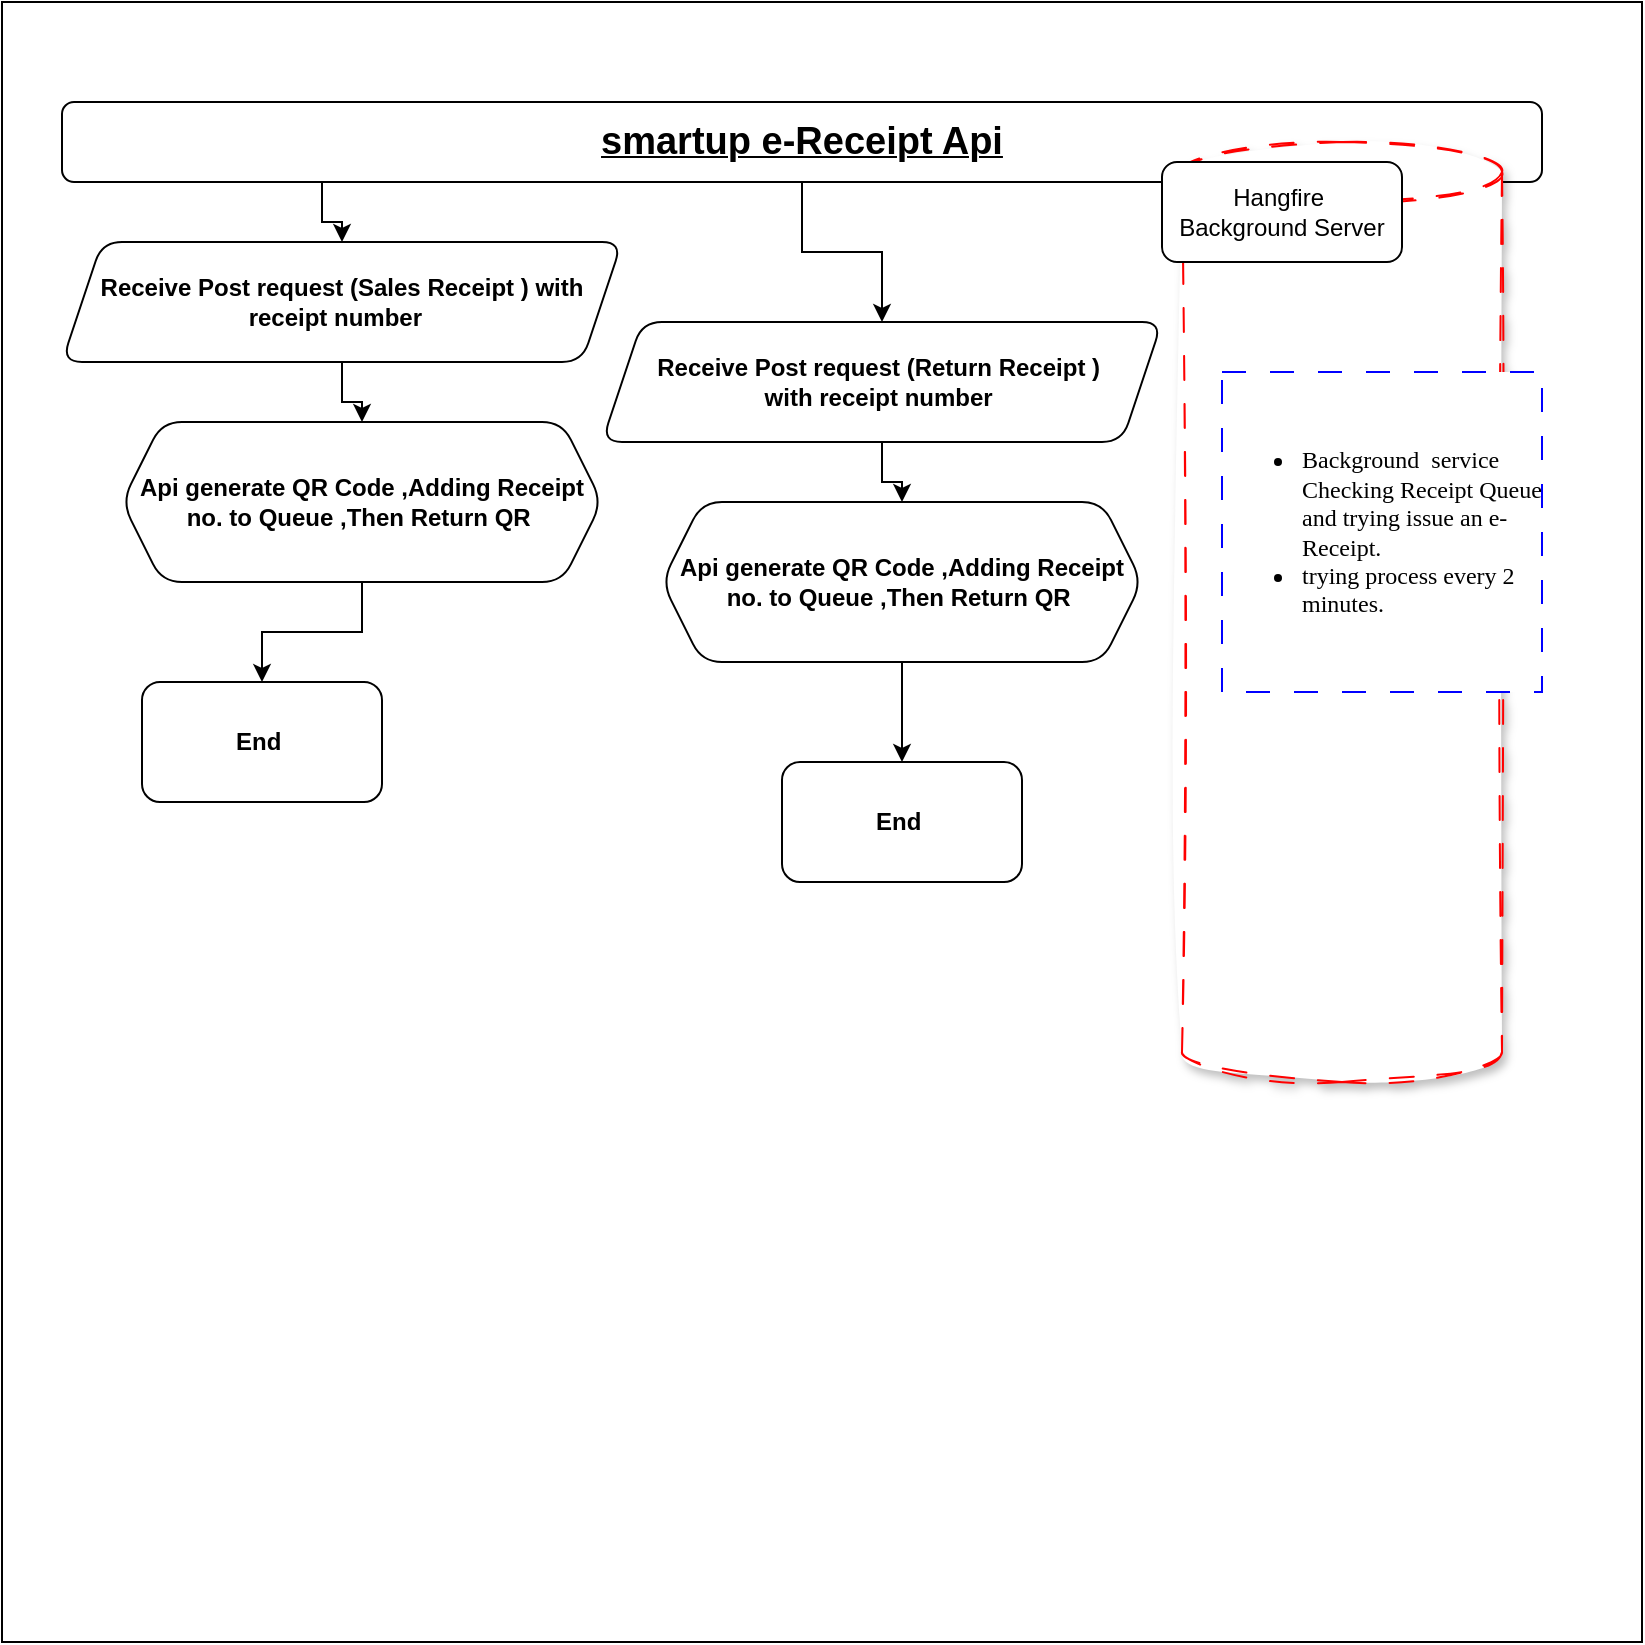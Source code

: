 <mxfile version="21.2.9" type="github">
  <diagram name="Page-1" id="BGKccGhWEu-RSh6Evp2C">
    <mxGraphModel dx="2064" dy="670" grid="1" gridSize="10" guides="1" tooltips="1" connect="1" arrows="1" fold="1" page="1" pageScale="1" pageWidth="850" pageHeight="1100" math="0" shadow="0">
      <root>
        <mxCell id="0" />
        <mxCell id="1" parent="0" />
        <mxCell id="3KkCCoeKIosBSJ4c9KA1-1" value="" style="whiteSpace=wrap;html=1;aspect=fixed;" vertex="1" parent="1">
          <mxGeometry x="-10" y="40" width="820" height="820" as="geometry" />
        </mxCell>
        <mxCell id="3KkCCoeKIosBSJ4c9KA1-6" value="" style="edgeStyle=orthogonalEdgeStyle;rounded=0;orthogonalLoop=1;jettySize=auto;html=1;" edge="1" parent="1" source="3KkCCoeKIosBSJ4c9KA1-2" target="3KkCCoeKIosBSJ4c9KA1-5">
          <mxGeometry relative="1" as="geometry">
            <Array as="points">
              <mxPoint x="150" y="150" />
              <mxPoint x="160" y="150" />
            </Array>
          </mxGeometry>
        </mxCell>
        <mxCell id="3KkCCoeKIosBSJ4c9KA1-2" value="&lt;b&gt;&lt;u&gt;&lt;font style=&quot;font-size: 19px;&quot;&gt;smartup e-Receipt Api&lt;/font&gt;&lt;/u&gt;&lt;/b&gt;" style="rounded=1;whiteSpace=wrap;html=1;align=center;" vertex="1" parent="1">
          <mxGeometry x="20" y="90" width="740" height="40" as="geometry" />
        </mxCell>
        <mxCell id="3KkCCoeKIosBSJ4c9KA1-8" value="" style="edgeStyle=orthogonalEdgeStyle;rounded=0;orthogonalLoop=1;jettySize=auto;html=1;" edge="1" parent="1" source="3KkCCoeKIosBSJ4c9KA1-5" target="3KkCCoeKIosBSJ4c9KA1-7">
          <mxGeometry relative="1" as="geometry" />
        </mxCell>
        <mxCell id="3KkCCoeKIosBSJ4c9KA1-5" value="&lt;b&gt;Receive Post request (Sales Receipt ) with receipt number&amp;nbsp;&amp;nbsp;&lt;/b&gt;" style="shape=parallelogram;perimeter=parallelogramPerimeter;whiteSpace=wrap;html=1;fixedSize=1;rounded=1;" vertex="1" parent="1">
          <mxGeometry x="20" y="160" width="280" height="60" as="geometry" />
        </mxCell>
        <mxCell id="3KkCCoeKIosBSJ4c9KA1-10" value="" style="edgeStyle=orthogonalEdgeStyle;rounded=0;orthogonalLoop=1;jettySize=auto;html=1;" edge="1" parent="1" source="3KkCCoeKIosBSJ4c9KA1-7" target="3KkCCoeKIosBSJ4c9KA1-9">
          <mxGeometry relative="1" as="geometry" />
        </mxCell>
        <mxCell id="3KkCCoeKIosBSJ4c9KA1-7" value="&lt;b&gt;Api generate QR Code ,Adding Receipt no. to Queue ,Then Return QR&amp;nbsp;&lt;/b&gt;" style="shape=hexagon;perimeter=hexagonPerimeter2;whiteSpace=wrap;html=1;fixedSize=1;rounded=1;" vertex="1" parent="1">
          <mxGeometry x="50" y="250" width="240" height="80" as="geometry" />
        </mxCell>
        <mxCell id="3KkCCoeKIosBSJ4c9KA1-9" value="&lt;b&gt;End&amp;nbsp;&lt;/b&gt;" style="whiteSpace=wrap;html=1;rounded=1;" vertex="1" parent="1">
          <mxGeometry x="60" y="380" width="120" height="60" as="geometry" />
        </mxCell>
        <mxCell id="3KkCCoeKIosBSJ4c9KA1-12" value="" style="shape=cylinder3;whiteSpace=wrap;html=1;boundedLbl=1;backgroundOutline=1;size=15;strokeColor=#FF0000;dashed=1;dashPattern=12 12;strokeWidth=1;perimeterSpacing=1;shadow=1;sketch=1;curveFitting=1;jiggle=2;" vertex="1" parent="1">
          <mxGeometry x="580" y="110" width="160" height="470" as="geometry" />
        </mxCell>
        <mxCell id="3KkCCoeKIosBSJ4c9KA1-13" value="Hangfire&amp;nbsp;&lt;br&gt;Background Server&lt;br&gt;" style="rounded=1;whiteSpace=wrap;html=1;" vertex="1" parent="1">
          <mxGeometry x="570" y="120" width="120" height="50" as="geometry" />
        </mxCell>
        <mxCell id="3KkCCoeKIosBSJ4c9KA1-14" value="&lt;ul style=&quot;font-size: 12px;&quot;&gt;&lt;li style=&quot;font-size: 12px;&quot;&gt;Background&amp;nbsp; service Checking Receipt Queue and trying issue an e-Receipt.&lt;/li&gt;&lt;li style=&quot;font-size: 12px;&quot;&gt;trying process every 2 minutes.&amp;nbsp;&lt;/li&gt;&lt;/ul&gt;" style="whiteSpace=wrap;html=1;aspect=fixed;align=left;movable=1;resizable=1;rotatable=1;deletable=1;editable=1;locked=0;connectable=1;spacing=0;fontSize=12;fontFamily=Verdana;dashed=1;dashPattern=12 12;perimeterSpacing=3;strokeWidth=1;strokeColor=#0000FF;" vertex="1" parent="1">
          <mxGeometry x="600" y="225" width="160" height="160" as="geometry" />
        </mxCell>
        <mxCell id="3KkCCoeKIosBSJ4c9KA1-15" value="" style="edgeStyle=orthogonalEdgeStyle;rounded=0;orthogonalLoop=1;jettySize=auto;html=1;" edge="1" parent="1" target="3KkCCoeKIosBSJ4c9KA1-16" source="3KkCCoeKIosBSJ4c9KA1-2">
          <mxGeometry relative="1" as="geometry">
            <mxPoint x="660" y="170" as="sourcePoint" />
          </mxGeometry>
        </mxCell>
        <mxCell id="3KkCCoeKIosBSJ4c9KA1-19" value="" style="edgeStyle=orthogonalEdgeStyle;rounded=0;orthogonalLoop=1;jettySize=auto;html=1;" edge="1" parent="1" source="3KkCCoeKIosBSJ4c9KA1-16" target="3KkCCoeKIosBSJ4c9KA1-17">
          <mxGeometry relative="1" as="geometry" />
        </mxCell>
        <mxCell id="3KkCCoeKIosBSJ4c9KA1-16" value="&lt;b&gt;Receive Post request&lt;/b&gt;&lt;b style=&quot;border-color: var(--border-color);&quot;&gt;&amp;nbsp;(Return Receipt )&amp;nbsp;&lt;/b&gt;&lt;b&gt;&lt;br&gt;&amp;nbsp;with receipt number&amp;nbsp;&amp;nbsp;&lt;/b&gt;" style="shape=parallelogram;perimeter=parallelogramPerimeter;whiteSpace=wrap;html=1;fixedSize=1;rounded=1;" vertex="1" parent="1">
          <mxGeometry x="290" y="200" width="280" height="60" as="geometry" />
        </mxCell>
        <mxCell id="3KkCCoeKIosBSJ4c9KA1-20" value="" style="edgeStyle=orthogonalEdgeStyle;rounded=0;orthogonalLoop=1;jettySize=auto;html=1;" edge="1" parent="1" source="3KkCCoeKIosBSJ4c9KA1-17" target="3KkCCoeKIosBSJ4c9KA1-18">
          <mxGeometry relative="1" as="geometry" />
        </mxCell>
        <mxCell id="3KkCCoeKIosBSJ4c9KA1-17" value="&lt;b&gt;Api generate QR Code ,Adding Receipt no. to Queue ,Then Return QR&amp;nbsp;&lt;/b&gt;" style="shape=hexagon;perimeter=hexagonPerimeter2;whiteSpace=wrap;html=1;fixedSize=1;rounded=1;" vertex="1" parent="1">
          <mxGeometry x="320" y="290" width="240" height="80" as="geometry" />
        </mxCell>
        <mxCell id="3KkCCoeKIosBSJ4c9KA1-18" value="&lt;b&gt;End&amp;nbsp;&lt;/b&gt;" style="whiteSpace=wrap;html=1;rounded=1;" vertex="1" parent="1">
          <mxGeometry x="380" y="420" width="120" height="60" as="geometry" />
        </mxCell>
      </root>
    </mxGraphModel>
  </diagram>
</mxfile>
